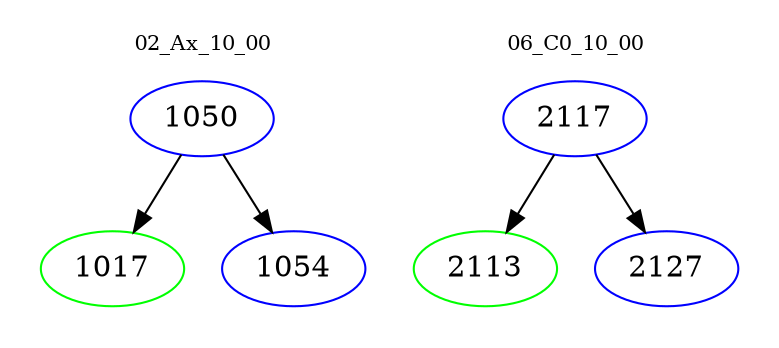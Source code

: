 digraph{
subgraph cluster_0 {
color = white
label = "02_Ax_10_00";
fontsize=10;
T0_1050 [label="1050", color="blue"]
T0_1050 -> T0_1017 [color="black"]
T0_1017 [label="1017", color="green"]
T0_1050 -> T0_1054 [color="black"]
T0_1054 [label="1054", color="blue"]
}
subgraph cluster_1 {
color = white
label = "06_C0_10_00";
fontsize=10;
T1_2117 [label="2117", color="blue"]
T1_2117 -> T1_2113 [color="black"]
T1_2113 [label="2113", color="green"]
T1_2117 -> T1_2127 [color="black"]
T1_2127 [label="2127", color="blue"]
}
}
